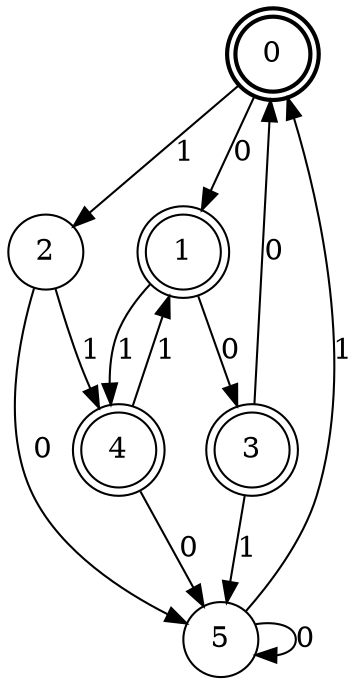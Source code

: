 digraph Automat {
    node [shape = circle];
    0 [style = "bold"];
    0 [peripheries=2]
    0 -> 1 [label = "0"];
    0 -> 2 [label = "1"];
    1 [peripheries=2]
    1 -> 3 [label = "0"];
    1 -> 4 [label = "1"];
    2 -> 5 [label = "0"];
    2 -> 4 [label = "1"];
    3 [peripheries=2]
    3 -> 0 [label = "0"];
    3 -> 5 [label = "1"];
    4 [peripheries=2]
    4 -> 5 [label = "0"];
    4 -> 1 [label = "1"];
    5 -> 5 [label = "0"];
    5 -> 0 [label = "1"];
}

